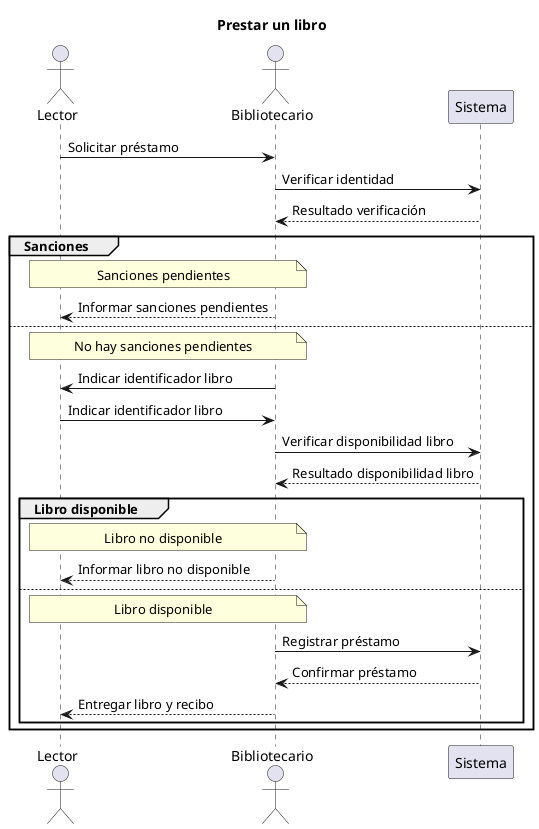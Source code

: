 @startuml


title "Prestar un libro"

actor Lector
actor Bibliotecario
participant "Sistema" as  Sistema

Lector -> Bibliotecario: Solicitar préstamo
Bibliotecario -> Sistema: Verificar identidad
Sistema --> Bibliotecario: Resultado verificación
group Sanciones
    note over Bibliotecario, Lector: Sanciones pendientes
    Bibliotecario --> Lector: Informar sanciones pendientes
else
    note over Bibliotecario, Lector: No hay sanciones pendientes
    Bibliotecario -> Lector: Indicar identificador libro
    Lector -> Bibliotecario: Indicar identificador libro
    Bibliotecario -> Sistema: Verificar disponibilidad libro
    Sistema --> Bibliotecario: Resultado disponibilidad libro
    group Libro disponible
        note over Bibliotecario, Lector: Libro no disponible
        Bibliotecario --> Lector: Informar libro no disponible
    else
        note over Bibliotecario, Lector: Libro disponible
        Bibliotecario -> Sistema: Registrar préstamo
        Sistema --> Bibliotecario: Confirmar préstamo
        Bibliotecario --> Lector: Entregar libro y recibo
    end
end
@enduml